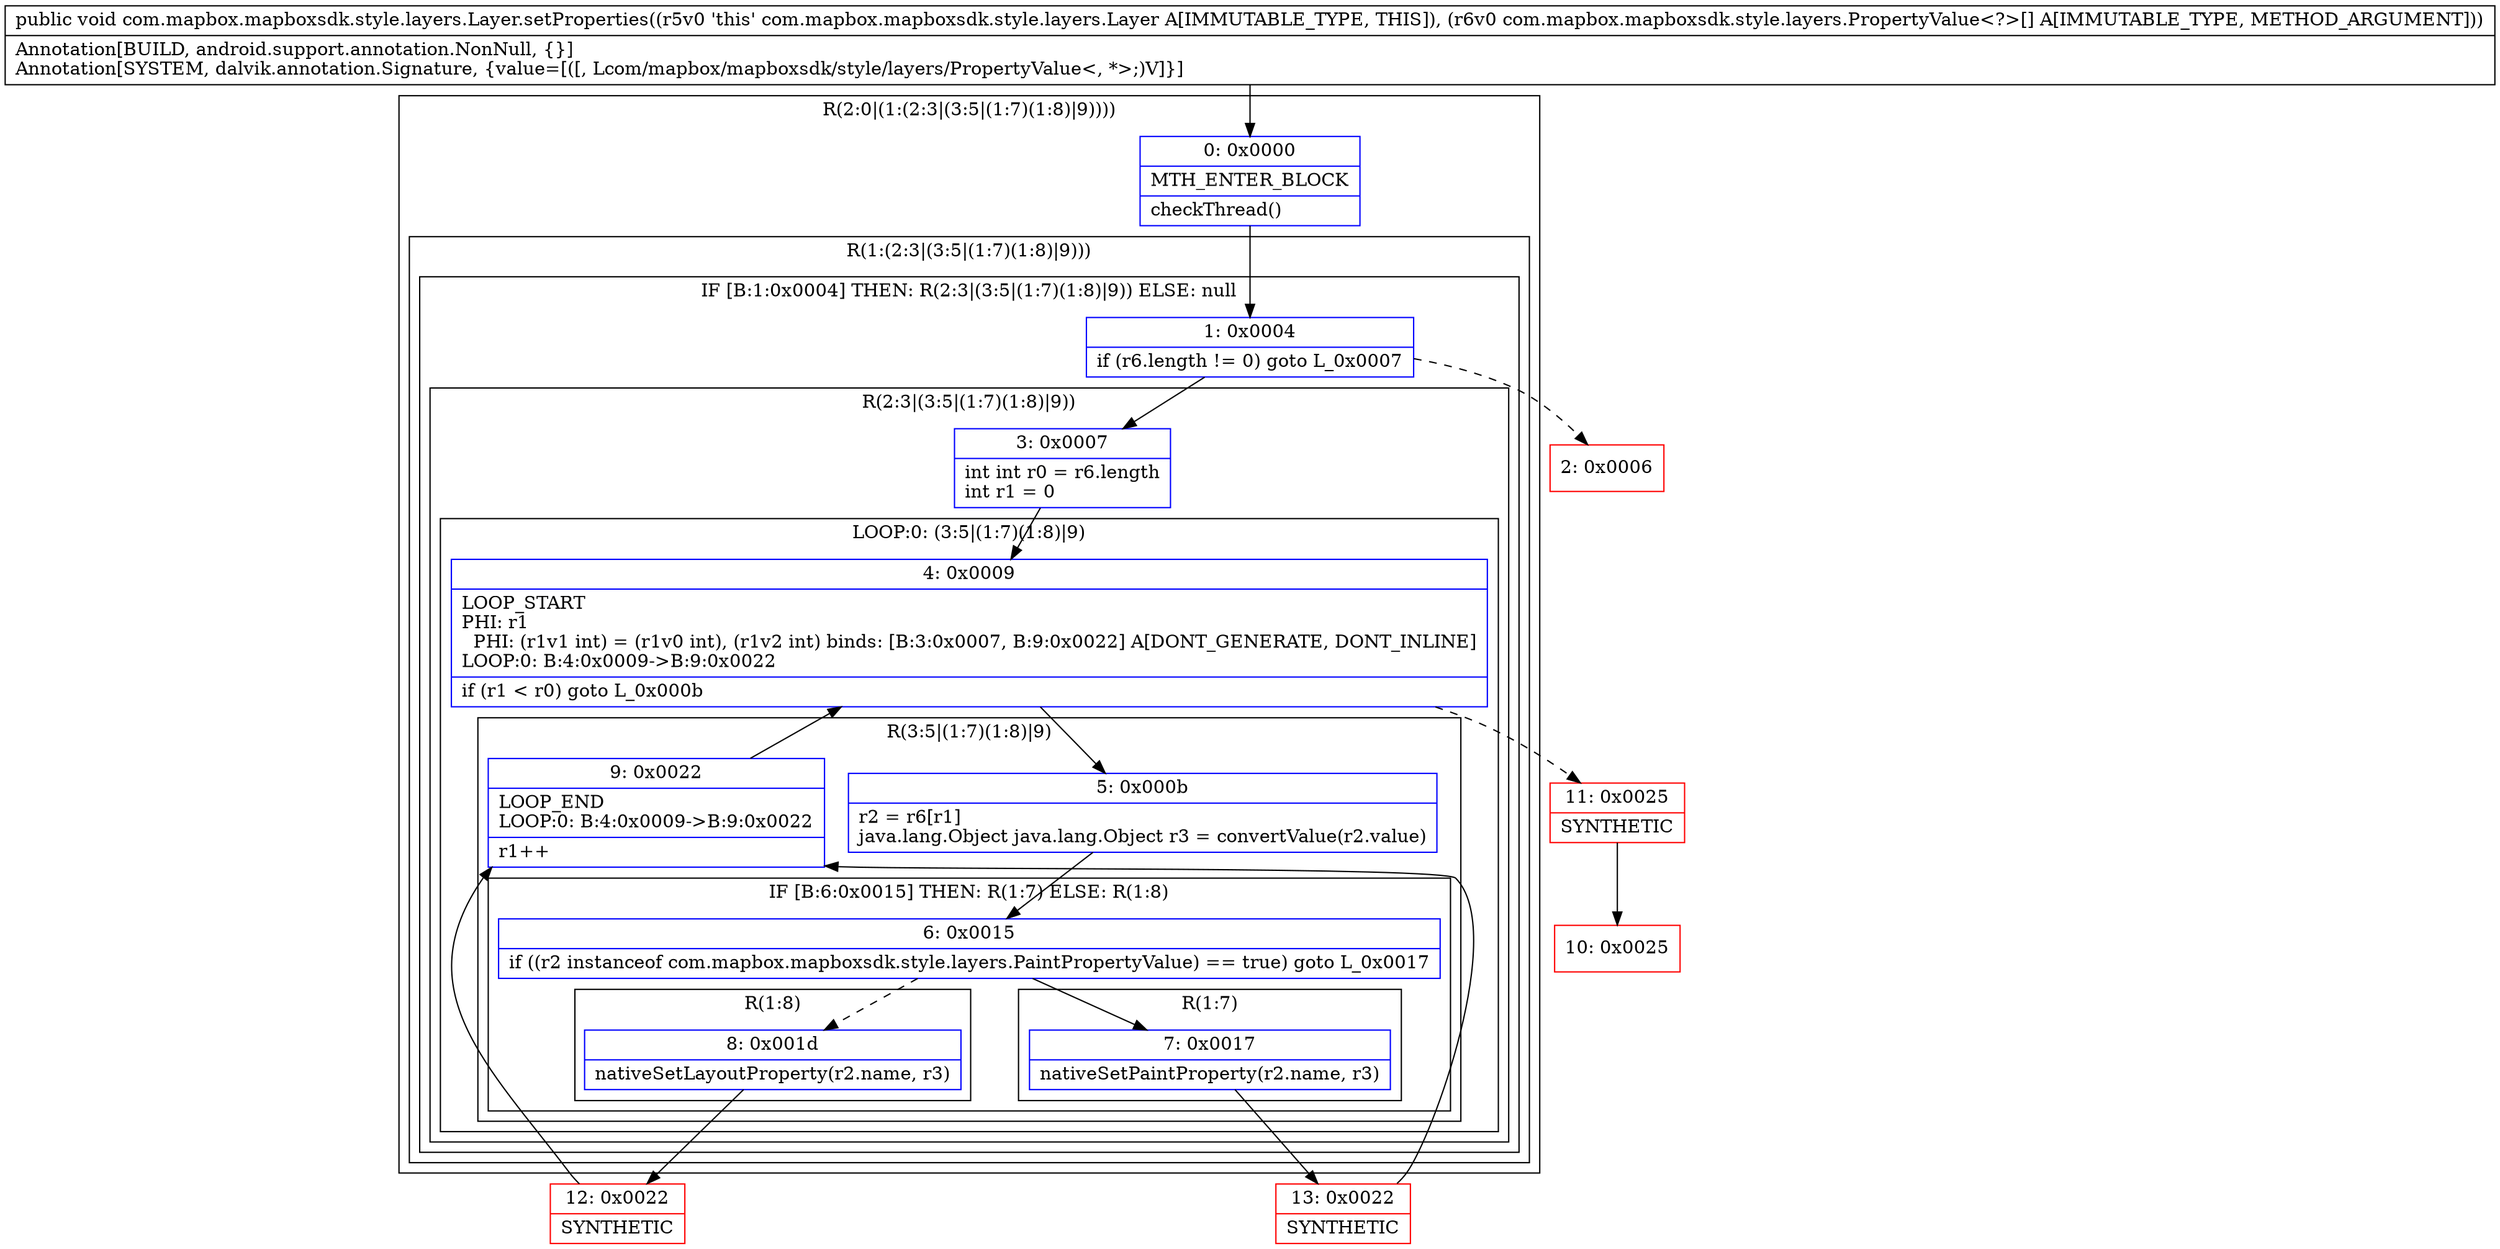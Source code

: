 digraph "CFG forcom.mapbox.mapboxsdk.style.layers.Layer.setProperties([Lcom\/mapbox\/mapboxsdk\/style\/layers\/PropertyValue;)V" {
subgraph cluster_Region_2032925160 {
label = "R(2:0|(1:(2:3|(3:5|(1:7)(1:8)|9))))";
node [shape=record,color=blue];
Node_0 [shape=record,label="{0\:\ 0x0000|MTH_ENTER_BLOCK\l|checkThread()\l}"];
subgraph cluster_Region_1448742658 {
label = "R(1:(2:3|(3:5|(1:7)(1:8)|9)))";
node [shape=record,color=blue];
subgraph cluster_IfRegion_1167644996 {
label = "IF [B:1:0x0004] THEN: R(2:3|(3:5|(1:7)(1:8)|9)) ELSE: null";
node [shape=record,color=blue];
Node_1 [shape=record,label="{1\:\ 0x0004|if (r6.length != 0) goto L_0x0007\l}"];
subgraph cluster_Region_1513288538 {
label = "R(2:3|(3:5|(1:7)(1:8)|9))";
node [shape=record,color=blue];
Node_3 [shape=record,label="{3\:\ 0x0007|int int r0 = r6.length\lint r1 = 0\l}"];
subgraph cluster_LoopRegion_762171805 {
label = "LOOP:0: (3:5|(1:7)(1:8)|9)";
node [shape=record,color=blue];
Node_4 [shape=record,label="{4\:\ 0x0009|LOOP_START\lPHI: r1 \l  PHI: (r1v1 int) = (r1v0 int), (r1v2 int) binds: [B:3:0x0007, B:9:0x0022] A[DONT_GENERATE, DONT_INLINE]\lLOOP:0: B:4:0x0009\-\>B:9:0x0022\l|if (r1 \< r0) goto L_0x000b\l}"];
subgraph cluster_Region_1639424753 {
label = "R(3:5|(1:7)(1:8)|9)";
node [shape=record,color=blue];
Node_5 [shape=record,label="{5\:\ 0x000b|r2 = r6[r1]\ljava.lang.Object java.lang.Object r3 = convertValue(r2.value)\l}"];
subgraph cluster_IfRegion_196053345 {
label = "IF [B:6:0x0015] THEN: R(1:7) ELSE: R(1:8)";
node [shape=record,color=blue];
Node_6 [shape=record,label="{6\:\ 0x0015|if ((r2 instanceof com.mapbox.mapboxsdk.style.layers.PaintPropertyValue) == true) goto L_0x0017\l}"];
subgraph cluster_Region_1742841835 {
label = "R(1:7)";
node [shape=record,color=blue];
Node_7 [shape=record,label="{7\:\ 0x0017|nativeSetPaintProperty(r2.name, r3)\l}"];
}
subgraph cluster_Region_818452412 {
label = "R(1:8)";
node [shape=record,color=blue];
Node_8 [shape=record,label="{8\:\ 0x001d|nativeSetLayoutProperty(r2.name, r3)\l}"];
}
}
Node_9 [shape=record,label="{9\:\ 0x0022|LOOP_END\lLOOP:0: B:4:0x0009\-\>B:9:0x0022\l|r1++\l}"];
}
}
}
}
}
}
Node_2 [shape=record,color=red,label="{2\:\ 0x0006}"];
Node_10 [shape=record,color=red,label="{10\:\ 0x0025}"];
Node_11 [shape=record,color=red,label="{11\:\ 0x0025|SYNTHETIC\l}"];
Node_12 [shape=record,color=red,label="{12\:\ 0x0022|SYNTHETIC\l}"];
Node_13 [shape=record,color=red,label="{13\:\ 0x0022|SYNTHETIC\l}"];
MethodNode[shape=record,label="{public void com.mapbox.mapboxsdk.style.layers.Layer.setProperties((r5v0 'this' com.mapbox.mapboxsdk.style.layers.Layer A[IMMUTABLE_TYPE, THIS]), (r6v0 com.mapbox.mapboxsdk.style.layers.PropertyValue\<?\>[] A[IMMUTABLE_TYPE, METHOD_ARGUMENT]))  | Annotation[BUILD, android.support.annotation.NonNull, \{\}]\lAnnotation[SYSTEM, dalvik.annotation.Signature, \{value=[([, Lcom\/mapbox\/mapboxsdk\/style\/layers\/PropertyValue\<, *\>;)V]\}]\l}"];
MethodNode -> Node_0;
Node_0 -> Node_1;
Node_1 -> Node_2[style=dashed];
Node_1 -> Node_3;
Node_3 -> Node_4;
Node_4 -> Node_5;
Node_4 -> Node_11[style=dashed];
Node_5 -> Node_6;
Node_6 -> Node_7;
Node_6 -> Node_8[style=dashed];
Node_7 -> Node_13;
Node_8 -> Node_12;
Node_9 -> Node_4;
Node_11 -> Node_10;
Node_12 -> Node_9;
Node_13 -> Node_9;
}

